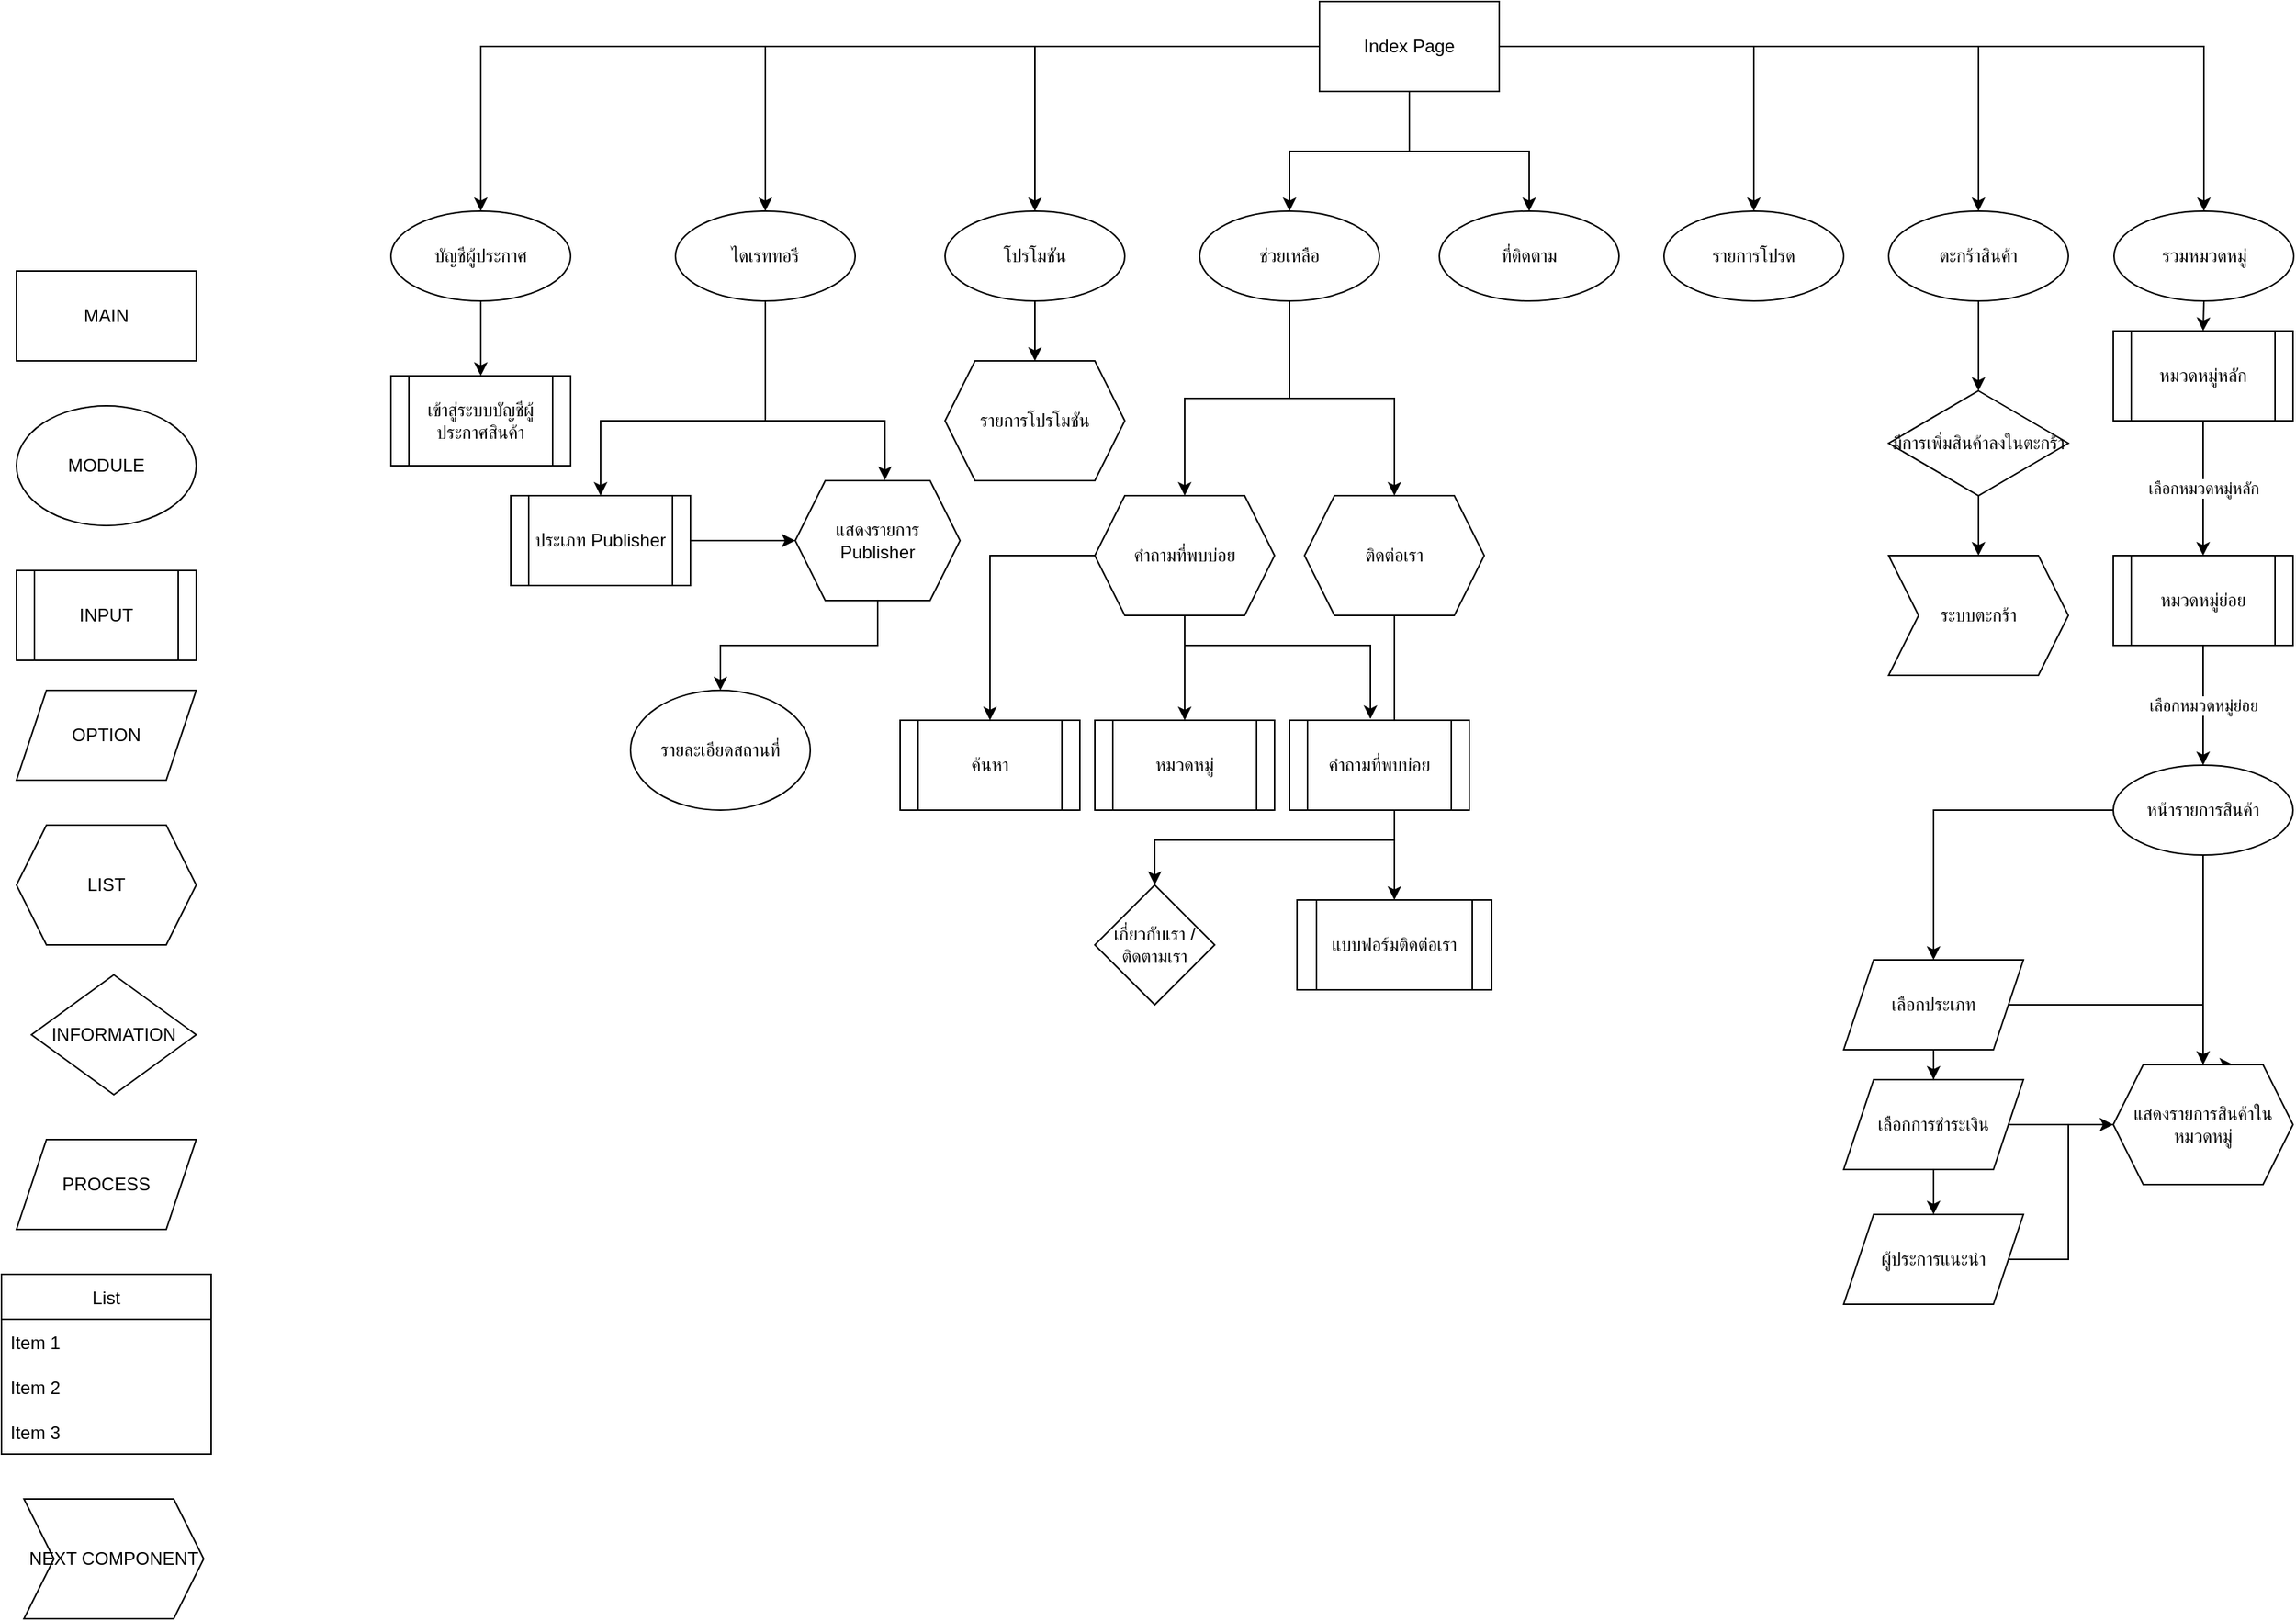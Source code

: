 <mxfile version="20.4.0" type="github" pages="4"><diagram id="NexaEVgUl4v0goTsRmIJ" name="Main Module"><mxGraphModel dx="2249" dy="762" grid="1" gridSize="10" guides="1" tooltips="1" connect="1" arrows="1" fold="1" page="1" pageScale="1" pageWidth="827" pageHeight="1169" math="0" shadow="0"><root><mxCell id="0"/><mxCell id="1" parent="0"/><mxCell id="HLLPetQzi2QPzfPYKJUc-13" value="" style="edgeStyle=orthogonalEdgeStyle;rounded=0;orthogonalLoop=1;jettySize=auto;html=1;" parent="1" source="HLLPetQzi2QPzfPYKJUc-5" target="HLLPetQzi2QPzfPYKJUc-12" edge="1"><mxGeometry relative="1" as="geometry"/></mxCell><mxCell id="HLLPetQzi2QPzfPYKJUc-15" value="" style="edgeStyle=orthogonalEdgeStyle;rounded=0;orthogonalLoop=1;jettySize=auto;html=1;" parent="1" source="HLLPetQzi2QPzfPYKJUc-5" target="HLLPetQzi2QPzfPYKJUc-14" edge="1"><mxGeometry relative="1" as="geometry"/></mxCell><mxCell id="HLLPetQzi2QPzfPYKJUc-17" value="" style="edgeStyle=orthogonalEdgeStyle;rounded=0;orthogonalLoop=1;jettySize=auto;html=1;" parent="1" source="HLLPetQzi2QPzfPYKJUc-5" target="HLLPetQzi2QPzfPYKJUc-16" edge="1"><mxGeometry relative="1" as="geometry"/></mxCell><mxCell id="HLLPetQzi2QPzfPYKJUc-19" value="" style="edgeStyle=orthogonalEdgeStyle;rounded=0;orthogonalLoop=1;jettySize=auto;html=1;" parent="1" source="HLLPetQzi2QPzfPYKJUc-5" target="HLLPetQzi2QPzfPYKJUc-18" edge="1"><mxGeometry relative="1" as="geometry"/></mxCell><mxCell id="HLLPetQzi2QPzfPYKJUc-21" value="" style="edgeStyle=orthogonalEdgeStyle;rounded=0;orthogonalLoop=1;jettySize=auto;html=1;" parent="1" source="HLLPetQzi2QPzfPYKJUc-5" target="HLLPetQzi2QPzfPYKJUc-20" edge="1"><mxGeometry relative="1" as="geometry"/></mxCell><mxCell id="HLLPetQzi2QPzfPYKJUc-23" value="" style="edgeStyle=orthogonalEdgeStyle;rounded=0;orthogonalLoop=1;jettySize=auto;html=1;" parent="1" source="HLLPetQzi2QPzfPYKJUc-5" target="HLLPetQzi2QPzfPYKJUc-22" edge="1"><mxGeometry relative="1" as="geometry"/></mxCell><mxCell id="HLLPetQzi2QPzfPYKJUc-25" value="" style="edgeStyle=orthogonalEdgeStyle;rounded=0;orthogonalLoop=1;jettySize=auto;html=1;" parent="1" source="HLLPetQzi2QPzfPYKJUc-5" target="HLLPetQzi2QPzfPYKJUc-24" edge="1"><mxGeometry relative="1" as="geometry"/></mxCell><mxCell id="HLLPetQzi2QPzfPYKJUc-27" value="" style="edgeStyle=orthogonalEdgeStyle;rounded=0;orthogonalLoop=1;jettySize=auto;html=1;" parent="1" source="HLLPetQzi2QPzfPYKJUc-5" target="HLLPetQzi2QPzfPYKJUc-26" edge="1"><mxGeometry relative="1" as="geometry"/></mxCell><mxCell id="HLLPetQzi2QPzfPYKJUc-5" value="Index Page" style="rounded=0;whiteSpace=wrap;html=1;" parent="1" vertex="1"><mxGeometry x="590" y="10" width="120" height="60" as="geometry"/></mxCell><mxCell id="HLLPetQzi2QPzfPYKJUc-53" value="" style="edgeStyle=orthogonalEdgeStyle;rounded=0;orthogonalLoop=1;jettySize=auto;html=1;" parent="1" source="HLLPetQzi2QPzfPYKJUc-12" target="HLLPetQzi2QPzfPYKJUc-52" edge="1"><mxGeometry relative="1" as="geometry"/></mxCell><mxCell id="HLLPetQzi2QPzfPYKJUc-12" value="บัญชีผู้ประกาศ" style="ellipse;whiteSpace=wrap;html=1;rounded=0;" parent="1" vertex="1"><mxGeometry x="-30" y="150" width="120" height="60" as="geometry"/></mxCell><mxCell id="wnlkT-Q-TNOi9SPTIpPf-4" style="edgeStyle=orthogonalEdgeStyle;rounded=0;orthogonalLoop=1;jettySize=auto;html=1;entryX=0.544;entryY=-0.005;entryDx=0;entryDy=0;entryPerimeter=0;" parent="1" source="HLLPetQzi2QPzfPYKJUc-14" target="wnlkT-Q-TNOi9SPTIpPf-3" edge="1"><mxGeometry relative="1" as="geometry"><Array as="points"><mxPoint x="220" y="290"/><mxPoint x="300" y="290"/></Array></mxGeometry></mxCell><mxCell id="wnlkT-Q-TNOi9SPTIpPf-7" style="edgeStyle=orthogonalEdgeStyle;rounded=0;orthogonalLoop=1;jettySize=auto;html=1;" parent="1" source="HLLPetQzi2QPzfPYKJUc-14" target="wnlkT-Q-TNOi9SPTIpPf-5" edge="1"><mxGeometry relative="1" as="geometry"><Array as="points"><mxPoint x="220" y="290"/><mxPoint x="110" y="290"/></Array></mxGeometry></mxCell><mxCell id="HLLPetQzi2QPzfPYKJUc-14" value="ไดเรททอรี" style="ellipse;whiteSpace=wrap;html=1;rounded=0;" parent="1" vertex="1"><mxGeometry x="160" y="150" width="120" height="60" as="geometry"/></mxCell><mxCell id="HLLPetQzi2QPzfPYKJUc-61" value="" style="edgeStyle=orthogonalEdgeStyle;rounded=0;orthogonalLoop=1;jettySize=auto;html=1;" parent="1" source="HLLPetQzi2QPzfPYKJUc-16" target="HLLPetQzi2QPzfPYKJUc-60" edge="1"><mxGeometry relative="1" as="geometry"/></mxCell><mxCell id="HLLPetQzi2QPzfPYKJUc-16" value="โปรโมชัน" style="ellipse;whiteSpace=wrap;html=1;rounded=0;" parent="1" vertex="1"><mxGeometry x="340" y="150" width="120" height="60" as="geometry"/></mxCell><mxCell id="HLLPetQzi2QPzfPYKJUc-63" value="" style="edgeStyle=orthogonalEdgeStyle;rounded=0;orthogonalLoop=1;jettySize=auto;html=1;" parent="1" source="HLLPetQzi2QPzfPYKJUc-18" target="HLLPetQzi2QPzfPYKJUc-62" edge="1"><mxGeometry relative="1" as="geometry"/></mxCell><mxCell id="HLLPetQzi2QPzfPYKJUc-65" value="" style="edgeStyle=orthogonalEdgeStyle;rounded=0;orthogonalLoop=1;jettySize=auto;html=1;" parent="1" source="HLLPetQzi2QPzfPYKJUc-18" target="HLLPetQzi2QPzfPYKJUc-64" edge="1"><mxGeometry relative="1" as="geometry"/></mxCell><mxCell id="HLLPetQzi2QPzfPYKJUc-18" value="ช่วยเหลือ" style="ellipse;whiteSpace=wrap;html=1;rounded=0;" parent="1" vertex="1"><mxGeometry x="510" y="150" width="120" height="60" as="geometry"/></mxCell><mxCell id="HLLPetQzi2QPzfPYKJUc-20" value="ที่ติดตาม" style="ellipse;whiteSpace=wrap;html=1;rounded=0;" parent="1" vertex="1"><mxGeometry x="670" y="150" width="120" height="60" as="geometry"/></mxCell><mxCell id="HLLPetQzi2QPzfPYKJUc-22" value="รายการโปรด" style="ellipse;whiteSpace=wrap;html=1;rounded=0;" parent="1" vertex="1"><mxGeometry x="820" y="150" width="120" height="60" as="geometry"/></mxCell><mxCell id="wnlkT-Q-TNOi9SPTIpPf-12" style="edgeStyle=orthogonalEdgeStyle;rounded=0;orthogonalLoop=1;jettySize=auto;html=1;entryX=0.5;entryY=0;entryDx=0;entryDy=0;" parent="1" source="HLLPetQzi2QPzfPYKJUc-24" target="wnlkT-Q-TNOi9SPTIpPf-11" edge="1"><mxGeometry relative="1" as="geometry"/></mxCell><mxCell id="HLLPetQzi2QPzfPYKJUc-24" value="ตะกร้าสินค้า" style="ellipse;whiteSpace=wrap;html=1;rounded=0;" parent="1" vertex="1"><mxGeometry x="970" y="150" width="120" height="60" as="geometry"/></mxCell><mxCell id="wnlkT-Q-TNOi9SPTIpPf-2" style="edgeStyle=orthogonalEdgeStyle;rounded=0;orthogonalLoop=1;jettySize=auto;html=1;exitX=0.5;exitY=1;exitDx=0;exitDy=0;entryX=0.5;entryY=0;entryDx=0;entryDy=0;" parent="1" source="HLLPetQzi2QPzfPYKJUc-26" target="HLLPetQzi2QPzfPYKJUc-28" edge="1"><mxGeometry relative="1" as="geometry"/></mxCell><mxCell id="HLLPetQzi2QPzfPYKJUc-26" value="รวมหมวดหมู่" style="ellipse;whiteSpace=wrap;html=1;rounded=0;" parent="1" vertex="1"><mxGeometry x="1120.5" y="150" width="120" height="60" as="geometry"/></mxCell><mxCell id="HLLPetQzi2QPzfPYKJUc-31" value="เลือกหมวดหมู่หลัก" style="edgeStyle=orthogonalEdgeStyle;rounded=0;orthogonalLoop=1;jettySize=auto;html=1;" parent="1" source="HLLPetQzi2QPzfPYKJUc-28" target="HLLPetQzi2QPzfPYKJUc-30" edge="1"><mxGeometry relative="1" as="geometry"/></mxCell><mxCell id="HLLPetQzi2QPzfPYKJUc-28" value="หมวดหมู่หลัก" style="shape=process;whiteSpace=wrap;html=1;backgroundOutline=1;rounded=0;" parent="1" vertex="1"><mxGeometry x="1120" y="230" width="120" height="60" as="geometry"/></mxCell><mxCell id="HLLPetQzi2QPzfPYKJUc-38" value="เลือกหมวดหมู่ย่อย" style="edgeStyle=orthogonalEdgeStyle;rounded=0;orthogonalLoop=1;jettySize=auto;html=1;" parent="1" source="HLLPetQzi2QPzfPYKJUc-30" target="HLLPetQzi2QPzfPYKJUc-37" edge="1"><mxGeometry relative="1" as="geometry"/></mxCell><mxCell id="HLLPetQzi2QPzfPYKJUc-30" value="หมวดหมู่ย่อย" style="shape=process;whiteSpace=wrap;html=1;backgroundOutline=1;rounded=0;" parent="1" vertex="1"><mxGeometry x="1120" y="380" width="120" height="60" as="geometry"/></mxCell><mxCell id="HLLPetQzi2QPzfPYKJUc-42" value="" style="edgeStyle=orthogonalEdgeStyle;rounded=0;orthogonalLoop=1;jettySize=auto;html=1;" parent="1" source="HLLPetQzi2QPzfPYKJUc-37" target="HLLPetQzi2QPzfPYKJUc-41" edge="1"><mxGeometry relative="1" as="geometry"/></mxCell><mxCell id="HLLPetQzi2QPzfPYKJUc-51" style="edgeStyle=orthogonalEdgeStyle;rounded=0;orthogonalLoop=1;jettySize=auto;html=1;entryX=0.5;entryY=0;entryDx=0;entryDy=0;" parent="1" source="HLLPetQzi2QPzfPYKJUc-37" target="HLLPetQzi2QPzfPYKJUc-47" edge="1"><mxGeometry relative="1" as="geometry"/></mxCell><mxCell id="HLLPetQzi2QPzfPYKJUc-37" value="หน้ารายการสินค้า" style="ellipse;whiteSpace=wrap;html=1;rounded=0;" parent="1" vertex="1"><mxGeometry x="1120" y="520" width="120" height="60" as="geometry"/></mxCell><mxCell id="HLLPetQzi2QPzfPYKJUc-44" value="" style="edgeStyle=orthogonalEdgeStyle;rounded=0;orthogonalLoop=1;jettySize=auto;html=1;" parent="1" source="HLLPetQzi2QPzfPYKJUc-41" target="HLLPetQzi2QPzfPYKJUc-43" edge="1"><mxGeometry relative="1" as="geometry"/></mxCell><mxCell id="HLLPetQzi2QPzfPYKJUc-48" value="" style="edgeStyle=orthogonalEdgeStyle;rounded=0;orthogonalLoop=1;jettySize=auto;html=1;" parent="1" source="HLLPetQzi2QPzfPYKJUc-41" edge="1"><mxGeometry relative="1" as="geometry"><mxPoint x="1200" y="720" as="targetPoint"/><Array as="points"><mxPoint x="1180" y="680"/><mxPoint x="1180" y="720"/></Array></mxGeometry></mxCell><mxCell id="HLLPetQzi2QPzfPYKJUc-41" value="เลือกประเภท" style="shape=parallelogram;perimeter=parallelogramPerimeter;whiteSpace=wrap;html=1;fixedSize=1;rounded=0;" parent="1" vertex="1"><mxGeometry x="940" y="650" width="120" height="60" as="geometry"/></mxCell><mxCell id="HLLPetQzi2QPzfPYKJUc-46" value="" style="edgeStyle=orthogonalEdgeStyle;rounded=0;orthogonalLoop=1;jettySize=auto;html=1;" parent="1" source="HLLPetQzi2QPzfPYKJUc-43" target="HLLPetQzi2QPzfPYKJUc-45" edge="1"><mxGeometry relative="1" as="geometry"/></mxCell><mxCell id="HLLPetQzi2QPzfPYKJUc-49" style="edgeStyle=orthogonalEdgeStyle;rounded=0;orthogonalLoop=1;jettySize=auto;html=1;entryX=0;entryY=0.5;entryDx=0;entryDy=0;" parent="1" source="HLLPetQzi2QPzfPYKJUc-43" edge="1"><mxGeometry relative="1" as="geometry"><mxPoint x="1140" y="760" as="targetPoint"/></mxGeometry></mxCell><mxCell id="HLLPetQzi2QPzfPYKJUc-43" value="เลือกการชำระเงิน" style="shape=parallelogram;perimeter=parallelogramPerimeter;whiteSpace=wrap;html=1;fixedSize=1;rounded=0;" parent="1" vertex="1"><mxGeometry x="940" y="730" width="120" height="60" as="geometry"/></mxCell><mxCell id="HLLPetQzi2QPzfPYKJUc-50" style="edgeStyle=orthogonalEdgeStyle;rounded=0;orthogonalLoop=1;jettySize=auto;html=1;entryX=0;entryY=0.5;entryDx=0;entryDy=0;" parent="1" source="HLLPetQzi2QPzfPYKJUc-45" target="HLLPetQzi2QPzfPYKJUc-47" edge="1"><mxGeometry relative="1" as="geometry"><mxPoint x="1100" y="760" as="targetPoint"/></mxGeometry></mxCell><mxCell id="HLLPetQzi2QPzfPYKJUc-45" value="ผู้ประการแนะนำ" style="shape=parallelogram;perimeter=parallelogramPerimeter;whiteSpace=wrap;html=1;fixedSize=1;rounded=0;" parent="1" vertex="1"><mxGeometry x="940" y="820" width="120" height="60" as="geometry"/></mxCell><mxCell id="HLLPetQzi2QPzfPYKJUc-47" value="แสดงรายการสินค้าในหมวดหมู่" style="shape=hexagon;perimeter=hexagonPerimeter2;whiteSpace=wrap;html=1;fixedSize=1;rounded=0;" parent="1" vertex="1"><mxGeometry x="1120" y="720" width="120" height="80" as="geometry"/></mxCell><mxCell id="HLLPetQzi2QPzfPYKJUc-52" value="เข้าสู่ระบบบัญชีผู้ประกาศสินค้า" style="shape=process;whiteSpace=wrap;html=1;backgroundOutline=1;rounded=0;" parent="1" vertex="1"><mxGeometry x="-30" y="260" width="120" height="60" as="geometry"/></mxCell><mxCell id="HLLPetQzi2QPzfPYKJUc-56" value="OPTION" style="shape=parallelogram;perimeter=parallelogramPerimeter;whiteSpace=wrap;html=1;fixedSize=1;" parent="1" vertex="1"><mxGeometry x="-280" y="470" width="120" height="60" as="geometry"/></mxCell><mxCell id="HLLPetQzi2QPzfPYKJUc-57" value="MAIN" style="rounded=0;whiteSpace=wrap;html=1;" parent="1" vertex="1"><mxGeometry x="-280" y="190" width="120" height="60" as="geometry"/></mxCell><mxCell id="HLLPetQzi2QPzfPYKJUc-58" value="INPUT" style="shape=process;whiteSpace=wrap;html=1;backgroundOutline=1;" parent="1" vertex="1"><mxGeometry x="-280" y="390" width="120" height="60" as="geometry"/></mxCell><mxCell id="HLLPetQzi2QPzfPYKJUc-59" value="LIST" style="shape=hexagon;perimeter=hexagonPerimeter2;whiteSpace=wrap;html=1;fixedSize=1;" parent="1" vertex="1"><mxGeometry x="-280" y="560" width="120" height="80" as="geometry"/></mxCell><mxCell id="HLLPetQzi2QPzfPYKJUc-60" value="รายการโปรโมชัน" style="shape=hexagon;perimeter=hexagonPerimeter2;whiteSpace=wrap;html=1;fixedSize=1;rounded=0;" parent="1" vertex="1"><mxGeometry x="340" y="250" width="120" height="80" as="geometry"/></mxCell><mxCell id="HLLPetQzi2QPzfPYKJUc-67" value="" style="edgeStyle=orthogonalEdgeStyle;rounded=0;orthogonalLoop=1;jettySize=auto;html=1;" parent="1" source="HLLPetQzi2QPzfPYKJUc-62" target="HLLPetQzi2QPzfPYKJUc-66" edge="1"><mxGeometry relative="1" as="geometry"/></mxCell><mxCell id="HLLPetQzi2QPzfPYKJUc-69" value="" style="edgeStyle=orthogonalEdgeStyle;rounded=0;orthogonalLoop=1;jettySize=auto;html=1;" parent="1" source="HLLPetQzi2QPzfPYKJUc-62" target="HLLPetQzi2QPzfPYKJUc-68" edge="1"><mxGeometry relative="1" as="geometry"/></mxCell><mxCell id="HLLPetQzi2QPzfPYKJUc-81" style="edgeStyle=orthogonalEdgeStyle;rounded=0;orthogonalLoop=1;jettySize=auto;html=1;entryX=0.45;entryY=-0.014;entryDx=0;entryDy=0;entryPerimeter=0;" parent="1" source="HLLPetQzi2QPzfPYKJUc-62" target="HLLPetQzi2QPzfPYKJUc-75" edge="1"><mxGeometry relative="1" as="geometry"><mxPoint x="560" y="460" as="targetPoint"/><Array as="points"><mxPoint x="500" y="440"/><mxPoint x="624" y="440"/></Array></mxGeometry></mxCell><mxCell id="HLLPetQzi2QPzfPYKJUc-62" value="คำถามที่พบบ่อย" style="shape=hexagon;perimeter=hexagonPerimeter2;whiteSpace=wrap;html=1;fixedSize=1;rounded=0;" parent="1" vertex="1"><mxGeometry x="440" y="340" width="120" height="80" as="geometry"/></mxCell><mxCell id="pzZBLCAodBqV9LL2YW7f-7" value="" style="edgeStyle=orthogonalEdgeStyle;rounded=0;orthogonalLoop=1;jettySize=auto;html=1;" parent="1" source="HLLPetQzi2QPzfPYKJUc-64" target="pzZBLCAodBqV9LL2YW7f-6" edge="1"><mxGeometry relative="1" as="geometry"/></mxCell><mxCell id="pzZBLCAodBqV9LL2YW7f-9" value="" style="edgeStyle=orthogonalEdgeStyle;rounded=0;orthogonalLoop=1;jettySize=auto;html=1;" parent="1" source="HLLPetQzi2QPzfPYKJUc-64" target="pzZBLCAodBqV9LL2YW7f-8" edge="1"><mxGeometry relative="1" as="geometry"><Array as="points"><mxPoint x="640" y="570"/><mxPoint x="480" y="570"/></Array></mxGeometry></mxCell><mxCell id="HLLPetQzi2QPzfPYKJUc-64" value="ติดต่อเรา" style="shape=hexagon;perimeter=hexagonPerimeter2;whiteSpace=wrap;html=1;fixedSize=1;rounded=0;" parent="1" vertex="1"><mxGeometry x="580" y="340" width="120" height="80" as="geometry"/></mxCell><mxCell id="HLLPetQzi2QPzfPYKJUc-66" value="ค้นหา" style="shape=process;whiteSpace=wrap;html=1;backgroundOutline=1;rounded=0;" parent="1" vertex="1"><mxGeometry x="310" y="490" width="120" height="60" as="geometry"/></mxCell><mxCell id="HLLPetQzi2QPzfPYKJUc-68" value="หมวดหมู่" style="shape=process;whiteSpace=wrap;html=1;backgroundOutline=1;rounded=0;" parent="1" vertex="1"><mxGeometry x="440" y="490" width="120" height="60" as="geometry"/></mxCell><mxCell id="HLLPetQzi2QPzfPYKJUc-75" value="คำถามที่พบบ่อย" style="shape=process;whiteSpace=wrap;html=1;backgroundOutline=1;rounded=0;" parent="1" vertex="1"><mxGeometry x="570" y="490" width="120" height="60" as="geometry"/></mxCell><mxCell id="pzZBLCAodBqV9LL2YW7f-6" value="แบบฟอร์มติดต่อเรา" style="shape=process;whiteSpace=wrap;html=1;backgroundOutline=1;rounded=0;" parent="1" vertex="1"><mxGeometry x="575" y="610" width="130" height="60" as="geometry"/></mxCell><mxCell id="pzZBLCAodBqV9LL2YW7f-8" value="เกี่ยวกับเรา / ติดตามเรา" style="rhombus;whiteSpace=wrap;html=1;rounded=0;" parent="1" vertex="1"><mxGeometry x="440" y="600" width="80" height="80" as="geometry"/></mxCell><mxCell id="pzZBLCAodBqV9LL2YW7f-10" value="INFORMATION" style="rhombus;whiteSpace=wrap;html=1;" parent="1" vertex="1"><mxGeometry x="-270" y="660" width="110" height="80" as="geometry"/></mxCell><mxCell id="wnlkT-Q-TNOi9SPTIpPf-10" style="edgeStyle=orthogonalEdgeStyle;rounded=0;orthogonalLoop=1;jettySize=auto;html=1;entryX=0.5;entryY=0;entryDx=0;entryDy=0;" parent="1" source="wnlkT-Q-TNOi9SPTIpPf-3" target="wnlkT-Q-TNOi9SPTIpPf-9" edge="1"><mxGeometry relative="1" as="geometry"/></mxCell><mxCell id="wnlkT-Q-TNOi9SPTIpPf-3" value="แสดงรายการ Publisher" style="shape=hexagon;perimeter=hexagonPerimeter2;whiteSpace=wrap;html=1;fixedSize=1;" parent="1" vertex="1"><mxGeometry x="240" y="330" width="110" height="80" as="geometry"/></mxCell><mxCell id="wnlkT-Q-TNOi9SPTIpPf-6" style="edgeStyle=orthogonalEdgeStyle;rounded=0;orthogonalLoop=1;jettySize=auto;html=1;" parent="1" source="wnlkT-Q-TNOi9SPTIpPf-5" target="wnlkT-Q-TNOi9SPTIpPf-3" edge="1"><mxGeometry relative="1" as="geometry"/></mxCell><mxCell id="wnlkT-Q-TNOi9SPTIpPf-5" value="ประเภท Publisher" style="shape=process;whiteSpace=wrap;html=1;backgroundOutline=1;" parent="1" vertex="1"><mxGeometry x="50" y="340" width="120" height="60" as="geometry"/></mxCell><mxCell id="wnlkT-Q-TNOi9SPTIpPf-9" value="รายละเอียดสถานที่" style="ellipse;whiteSpace=wrap;html=1;" parent="1" vertex="1"><mxGeometry x="130" y="470" width="120" height="80" as="geometry"/></mxCell><mxCell id="wnlkT-Q-TNOi9SPTIpPf-21" style="edgeStyle=orthogonalEdgeStyle;rounded=0;orthogonalLoop=1;jettySize=auto;html=1;entryX=0.5;entryY=0;entryDx=0;entryDy=0;" parent="1" source="wnlkT-Q-TNOi9SPTIpPf-11" target="wnlkT-Q-TNOi9SPTIpPf-20" edge="1"><mxGeometry relative="1" as="geometry"/></mxCell><mxCell id="wnlkT-Q-TNOi9SPTIpPf-11" value="มีการเพิ่มสินค้าลงในตะกร้า" style="rhombus;whiteSpace=wrap;html=1;" parent="1" vertex="1"><mxGeometry x="970" y="270" width="120" height="70" as="geometry"/></mxCell><mxCell id="wnlkT-Q-TNOi9SPTIpPf-13" value="PROCESS" style="shape=parallelogram;perimeter=parallelogramPerimeter;whiteSpace=wrap;html=1;fixedSize=1;" parent="1" vertex="1"><mxGeometry x="-280" y="770" width="120" height="60" as="geometry"/></mxCell><mxCell id="wnlkT-Q-TNOi9SPTIpPf-14" value="MODULE" style="ellipse;whiteSpace=wrap;html=1;" parent="1" vertex="1"><mxGeometry x="-280" y="280" width="120" height="80" as="geometry"/></mxCell><mxCell id="wnlkT-Q-TNOi9SPTIpPf-15" value="List" style="swimlane;fontStyle=0;childLayout=stackLayout;horizontal=1;startSize=30;horizontalStack=0;resizeParent=1;resizeParentMax=0;resizeLast=0;collapsible=1;marginBottom=0;" parent="1" vertex="1"><mxGeometry x="-290" y="860" width="140" height="120" as="geometry"/></mxCell><mxCell id="wnlkT-Q-TNOi9SPTIpPf-16" value="Item 1" style="text;strokeColor=none;fillColor=none;align=left;verticalAlign=middle;spacingLeft=4;spacingRight=4;overflow=hidden;points=[[0,0.5],[1,0.5]];portConstraint=eastwest;rotatable=0;" parent="wnlkT-Q-TNOi9SPTIpPf-15" vertex="1"><mxGeometry y="30" width="140" height="30" as="geometry"/></mxCell><mxCell id="wnlkT-Q-TNOi9SPTIpPf-17" value="Item 2" style="text;strokeColor=none;fillColor=none;align=left;verticalAlign=middle;spacingLeft=4;spacingRight=4;overflow=hidden;points=[[0,0.5],[1,0.5]];portConstraint=eastwest;rotatable=0;" parent="wnlkT-Q-TNOi9SPTIpPf-15" vertex="1"><mxGeometry y="60" width="140" height="30" as="geometry"/></mxCell><mxCell id="wnlkT-Q-TNOi9SPTIpPf-18" value="Item 3" style="text;strokeColor=none;fillColor=none;align=left;verticalAlign=middle;spacingLeft=4;spacingRight=4;overflow=hidden;points=[[0,0.5],[1,0.5]];portConstraint=eastwest;rotatable=0;" parent="wnlkT-Q-TNOi9SPTIpPf-15" vertex="1"><mxGeometry y="90" width="140" height="30" as="geometry"/></mxCell><mxCell id="wnlkT-Q-TNOi9SPTIpPf-19" value="NEXT COMPONENT" style="shape=step;perimeter=stepPerimeter;whiteSpace=wrap;html=1;fixedSize=1;" parent="1" vertex="1"><mxGeometry x="-275" y="1010" width="120" height="80" as="geometry"/></mxCell><mxCell id="wnlkT-Q-TNOi9SPTIpPf-20" value="ระบบตะกร้า" style="shape=step;perimeter=stepPerimeter;whiteSpace=wrap;html=1;fixedSize=1;" parent="1" vertex="1"><mxGeometry x="970" y="380" width="120" height="80" as="geometry"/></mxCell></root></mxGraphModel></diagram><diagram id="RUbcdR34K0n8Nd5kDCYo" name="ตะกร้าสินค้า"><mxGraphModel grid="1" page="1" gridSize="10" guides="1" tooltips="1" connect="1" arrows="1" fold="1" pageScale="1" pageWidth="827" pageHeight="1169" math="0" shadow="0"><root><mxCell id="0"/><mxCell id="1" parent="0"/><mxCell id="y6EY0SZCU1qo_ur7P47p-1" value="OPTION" style="shape=parallelogram;perimeter=parallelogramPerimeter;whiteSpace=wrap;html=1;fixedSize=1;" vertex="1" parent="1"><mxGeometry x="-780" y="330" width="120" height="60" as="geometry"/></mxCell><mxCell id="y6EY0SZCU1qo_ur7P47p-2" value="MAIN" style="rounded=0;whiteSpace=wrap;html=1;" vertex="1" parent="1"><mxGeometry x="-780" y="50" width="120" height="60" as="geometry"/></mxCell><mxCell id="y6EY0SZCU1qo_ur7P47p-3" value="INPUT" style="shape=process;whiteSpace=wrap;html=1;backgroundOutline=1;" vertex="1" parent="1"><mxGeometry x="-780" y="250" width="120" height="60" as="geometry"/></mxCell><mxCell id="y6EY0SZCU1qo_ur7P47p-4" value="LIST" style="shape=hexagon;perimeter=hexagonPerimeter2;whiteSpace=wrap;html=1;fixedSize=1;" vertex="1" parent="1"><mxGeometry x="-780" y="420" width="120" height="80" as="geometry"/></mxCell><mxCell id="y6EY0SZCU1qo_ur7P47p-5" value="INFORMATION" style="rhombus;whiteSpace=wrap;html=1;" vertex="1" parent="1"><mxGeometry x="-770" y="520" width="110" height="80" as="geometry"/></mxCell><mxCell id="y6EY0SZCU1qo_ur7P47p-6" value="PROCESS" style="shape=parallelogram;perimeter=parallelogramPerimeter;whiteSpace=wrap;html=1;fixedSize=1;" vertex="1" parent="1"><mxGeometry x="-780" y="630" width="120" height="60" as="geometry"/></mxCell><mxCell id="y6EY0SZCU1qo_ur7P47p-7" value="MODULE" style="ellipse;whiteSpace=wrap;html=1;" vertex="1" parent="1"><mxGeometry x="-780" y="140" width="120" height="80" as="geometry"/></mxCell><mxCell id="y6EY0SZCU1qo_ur7P47p-8" value="List" style="swimlane;fontStyle=0;childLayout=stackLayout;horizontal=1;startSize=30;horizontalStack=0;resizeParent=1;resizeParentMax=0;resizeLast=0;collapsible=1;marginBottom=0;" vertex="1" parent="1"><mxGeometry x="-790" y="720" width="140" height="120" as="geometry"/></mxCell><mxCell id="y6EY0SZCU1qo_ur7P47p-9" value="Item 1" style="text;strokeColor=none;fillColor=none;align=left;verticalAlign=middle;spacingLeft=4;spacingRight=4;overflow=hidden;points=[[0,0.5],[1,0.5]];portConstraint=eastwest;rotatable=0;" vertex="1" parent="y6EY0SZCU1qo_ur7P47p-8"><mxGeometry y="30" width="140" height="30" as="geometry"/></mxCell><mxCell id="y6EY0SZCU1qo_ur7P47p-10" value="Item 2" style="text;strokeColor=none;fillColor=none;align=left;verticalAlign=middle;spacingLeft=4;spacingRight=4;overflow=hidden;points=[[0,0.5],[1,0.5]];portConstraint=eastwest;rotatable=0;" vertex="1" parent="y6EY0SZCU1qo_ur7P47p-8"><mxGeometry y="60" width="140" height="30" as="geometry"/></mxCell><mxCell id="y6EY0SZCU1qo_ur7P47p-11" value="Item 3" style="text;strokeColor=none;fillColor=none;align=left;verticalAlign=middle;spacingLeft=4;spacingRight=4;overflow=hidden;points=[[0,0.5],[1,0.5]];portConstraint=eastwest;rotatable=0;" vertex="1" parent="y6EY0SZCU1qo_ur7P47p-8"><mxGeometry y="90" width="140" height="30" as="geometry"/></mxCell><mxCell id="y6EY0SZCU1qo_ur7P47p-12" value="NEXT COMPONENT" style="shape=step;perimeter=stepPerimeter;whiteSpace=wrap;html=1;fixedSize=1;" vertex="1" parent="1"><mxGeometry x="-775" y="870" width="120" height="80" as="geometry"/></mxCell><mxCell id="ypAO-rL4m89MXDejrhsL-1" value="ระบบตะกร้า" style="rounded=0;whiteSpace=wrap;html=1;" vertex="1" parent="1"><mxGeometry x="-100" y="40" width="120" height="60" as="geometry"/></mxCell></root></mxGraphModel></diagram><diagram id="CUDvhNGXnqbTP2FC4GYE" name="campaign"><mxGraphModel grid="1" page="1" gridSize="10" guides="1" tooltips="1" connect="1" arrows="1" fold="1" pageScale="1" pageWidth="827" pageHeight="1169" math="0" shadow="0"><root><mxCell id="0"/><mxCell id="1" parent="0"/><mxCell id="emmbVW6L9tWHbgjoxg4A-1" value="OPTION" style="shape=parallelogram;perimeter=parallelogramPerimeter;whiteSpace=wrap;html=1;fixedSize=1;" vertex="1" parent="1"><mxGeometry x="-780" y="330" width="120" height="60" as="geometry"/></mxCell><mxCell id="emmbVW6L9tWHbgjoxg4A-2" value="MAIN" style="rounded=0;whiteSpace=wrap;html=1;" vertex="1" parent="1"><mxGeometry x="-780" y="50" width="120" height="60" as="geometry"/></mxCell><mxCell id="emmbVW6L9tWHbgjoxg4A-3" value="INPUT" style="shape=process;whiteSpace=wrap;html=1;backgroundOutline=1;" vertex="1" parent="1"><mxGeometry x="-780" y="250" width="120" height="60" as="geometry"/></mxCell><mxCell id="emmbVW6L9tWHbgjoxg4A-4" value="LIST" style="shape=hexagon;perimeter=hexagonPerimeter2;whiteSpace=wrap;html=1;fixedSize=1;" vertex="1" parent="1"><mxGeometry x="-780" y="420" width="120" height="80" as="geometry"/></mxCell><mxCell id="emmbVW6L9tWHbgjoxg4A-5" value="INFORMATION" style="rhombus;whiteSpace=wrap;html=1;" vertex="1" parent="1"><mxGeometry x="-770" y="520" width="110" height="80" as="geometry"/></mxCell><mxCell id="emmbVW6L9tWHbgjoxg4A-6" value="PROCESS" style="shape=parallelogram;perimeter=parallelogramPerimeter;whiteSpace=wrap;html=1;fixedSize=1;" vertex="1" parent="1"><mxGeometry x="-780" y="630" width="120" height="60" as="geometry"/></mxCell><mxCell id="emmbVW6L9tWHbgjoxg4A-7" value="MODULE" style="ellipse;whiteSpace=wrap;html=1;" vertex="1" parent="1"><mxGeometry x="-780" y="140" width="120" height="80" as="geometry"/></mxCell><mxCell id="emmbVW6L9tWHbgjoxg4A-8" value="List" style="swimlane;fontStyle=0;childLayout=stackLayout;horizontal=1;startSize=30;horizontalStack=0;resizeParent=1;resizeParentMax=0;resizeLast=0;collapsible=1;marginBottom=0;" vertex="1" parent="1"><mxGeometry x="-790" y="720" width="140" height="120" as="geometry"/></mxCell><mxCell id="emmbVW6L9tWHbgjoxg4A-9" value="Item 1" style="text;strokeColor=none;fillColor=none;align=left;verticalAlign=middle;spacingLeft=4;spacingRight=4;overflow=hidden;points=[[0,0.5],[1,0.5]];portConstraint=eastwest;rotatable=0;" vertex="1" parent="emmbVW6L9tWHbgjoxg4A-8"><mxGeometry y="30" width="140" height="30" as="geometry"/></mxCell><mxCell id="emmbVW6L9tWHbgjoxg4A-10" value="Item 2" style="text;strokeColor=none;fillColor=none;align=left;verticalAlign=middle;spacingLeft=4;spacingRight=4;overflow=hidden;points=[[0,0.5],[1,0.5]];portConstraint=eastwest;rotatable=0;" vertex="1" parent="emmbVW6L9tWHbgjoxg4A-8"><mxGeometry y="60" width="140" height="30" as="geometry"/></mxCell><mxCell id="emmbVW6L9tWHbgjoxg4A-11" value="Item 3" style="text;strokeColor=none;fillColor=none;align=left;verticalAlign=middle;spacingLeft=4;spacingRight=4;overflow=hidden;points=[[0,0.5],[1,0.5]];portConstraint=eastwest;rotatable=0;" vertex="1" parent="emmbVW6L9tWHbgjoxg4A-8"><mxGeometry y="90" width="140" height="30" as="geometry"/></mxCell><mxCell id="emmbVW6L9tWHbgjoxg4A-12" value="NEXT COMPONENT" style="shape=step;perimeter=stepPerimeter;whiteSpace=wrap;html=1;fixedSize=1;" vertex="1" parent="1"><mxGeometry x="-775" y="870" width="120" height="80" as="geometry"/></mxCell><mxCell id="bESKaCybAuJpbIDaE5vE-3" style="edgeStyle=orthogonalEdgeStyle;rounded=0;orthogonalLoop=1;jettySize=auto;html=1;entryX=0.5;entryY=0;entryDx=0;entryDy=0;" edge="1" parent="1" source="emmbVW6L9tWHbgjoxg4A-13" target="bESKaCybAuJpbIDaE5vE-2"><mxGeometry relative="1" as="geometry"/></mxCell><mxCell id="bESKaCybAuJpbIDaE5vE-4" style="edgeStyle=orthogonalEdgeStyle;rounded=0;orthogonalLoop=1;jettySize=auto;html=1;entryX=0.5;entryY=0;entryDx=0;entryDy=0;" edge="1" parent="1" source="emmbVW6L9tWHbgjoxg4A-13" target="bESKaCybAuJpbIDaE5vE-1"><mxGeometry relative="1" as="geometry"/></mxCell><mxCell id="emmbVW6L9tWHbgjoxg4A-13" value="Campaign" style="rounded=0;whiteSpace=wrap;html=1;" vertex="1" parent="1"><mxGeometry x="460" y="60" width="120" height="60" as="geometry"/></mxCell><mxCell id="bESKaCybAuJpbIDaE5vE-6" style="edgeStyle=orthogonalEdgeStyle;rounded=0;orthogonalLoop=1;jettySize=auto;html=1;entryX=0.5;entryY=0;entryDx=0;entryDy=0;" edge="1" parent="1" source="bESKaCybAuJpbIDaE5vE-1" target="bESKaCybAuJpbIDaE5vE-5"><mxGeometry relative="1" as="geometry"/></mxCell><mxCell id="bESKaCybAuJpbIDaE5vE-1" value="แคมเปญร่วม" style="ellipse;whiteSpace=wrap;html=1;" vertex="1" parent="1"><mxGeometry x="90" y="150" width="120" height="80" as="geometry"/></mxCell><mxCell id="bESKaCybAuJpbIDaE5vE-22" style="edgeStyle=orthogonalEdgeStyle;rounded=0;orthogonalLoop=1;jettySize=auto;html=1;" edge="1" parent="1" source="bESKaCybAuJpbIDaE5vE-2" target="bESKaCybAuJpbIDaE5vE-21"><mxGeometry relative="1" as="geometry"/></mxCell><mxCell id="bESKaCybAuJpbIDaE5vE-2" value="แคมเปญของฉัน" style="ellipse;whiteSpace=wrap;html=1;" vertex="1" parent="1"><mxGeometry x="790" y="150" width="120" height="80" as="geometry"/></mxCell><mxCell id="bESKaCybAuJpbIDaE5vE-7" style="edgeStyle=orthogonalEdgeStyle;rounded=0;orthogonalLoop=1;jettySize=auto;html=1;" edge="1" parent="1" source="bESKaCybAuJpbIDaE5vE-5" target="bESKaCybAuJpbIDaE5vE-8"><mxGeometry relative="1" as="geometry"><mxPoint x="150" y="440" as="targetPoint"/></mxGeometry></mxCell><mxCell id="bESKaCybAuJpbIDaE5vE-20" style="edgeStyle=orthogonalEdgeStyle;rounded=0;orthogonalLoop=1;jettySize=auto;html=1;" edge="1" parent="1" source="bESKaCybAuJpbIDaE5vE-5" target="bESKaCybAuJpbIDaE5vE-19"><mxGeometry relative="1" as="geometry"/></mxCell><mxCell id="bESKaCybAuJpbIDaE5vE-5" value="Admin สร้างแคมเปญ" style="shape=process;whiteSpace=wrap;html=1;backgroundOutline=1;" vertex="1" parent="1"><mxGeometry x="90" y="310" width="120" height="60" as="geometry"/></mxCell><mxCell id="bESKaCybAuJpbIDaE5vE-10" style="edgeStyle=orthogonalEdgeStyle;rounded=0;orthogonalLoop=1;jettySize=auto;html=1;entryX=0.5;entryY=0;entryDx=0;entryDy=0;" edge="1" parent="1" source="bESKaCybAuJpbIDaE5vE-8" target="bESKaCybAuJpbIDaE5vE-9"><mxGeometry relative="1" as="geometry"/></mxCell><mxCell id="bESKaCybAuJpbIDaE5vE-17" style="edgeStyle=orthogonalEdgeStyle;rounded=0;orthogonalLoop=1;jettySize=auto;html=1;exitX=1;exitY=0.5;exitDx=0;exitDy=0;" edge="1" parent="1" source="bESKaCybAuJpbIDaE5vE-8"><mxGeometry relative="1" as="geometry"><mxPoint x="270" y="480" as="targetPoint"/></mxGeometry></mxCell><mxCell id="bESKaCybAuJpbIDaE5vE-8" value="User นำเสนอสินค้าเข้าแคมเปญ" style="shape=process;whiteSpace=wrap;html=1;backgroundOutline=1;" vertex="1" parent="1"><mxGeometry x="90" y="450" width="120" height="60" as="geometry"/></mxCell><mxCell id="bESKaCybAuJpbIDaE5vE-11" style="edgeStyle=orthogonalEdgeStyle;rounded=0;orthogonalLoop=1;jettySize=auto;html=1;" edge="1" parent="1" source="bESKaCybAuJpbIDaE5vE-9" target="bESKaCybAuJpbIDaE5vE-12"><mxGeometry relative="1" as="geometry"><mxPoint x="150" y="710" as="targetPoint"/></mxGeometry></mxCell><mxCell id="bESKaCybAuJpbIDaE5vE-9" value="รอการตรวจสอบจาก ADMIN ในขั้นตอนนี้สามารถเพิ่่มหรือแก้ไขได้" style="shape=parallelogram;perimeter=parallelogramPerimeter;whiteSpace=wrap;html=1;fixedSize=1;" vertex="1" parent="1"><mxGeometry x="55" y="585" width="190" height="60" as="geometry"/></mxCell><mxCell id="bESKaCybAuJpbIDaE5vE-12" value="สำเร็จ" style="shape=parallelogram;perimeter=parallelogramPerimeter;whiteSpace=wrap;html=1;fixedSize=1;" vertex="1" parent="1"><mxGeometry x="65" y="720" width="170" height="60" as="geometry"/></mxCell><mxCell id="bESKaCybAuJpbIDaE5vE-13" value="ที่ต้องทำ" style="swimlane;fontStyle=0;childLayout=stackLayout;horizontal=1;startSize=30;horizontalStack=0;resizeParent=1;resizeParentMax=0;resizeLast=0;collapsible=1;marginBottom=0;" vertex="1" parent="1"><mxGeometry x="274" y="420" width="210" height="120" as="geometry"/></mxCell><mxCell id="bESKaCybAuJpbIDaE5vE-14" value="1.เลือกสินค้า" style="text;strokeColor=none;fillColor=none;align=left;verticalAlign=middle;spacingLeft=4;spacingRight=4;overflow=hidden;points=[[0,0.5],[1,0.5]];portConstraint=eastwest;rotatable=0;" vertex="1" parent="bESKaCybAuJpbIDaE5vE-13"><mxGeometry y="30" width="210" height="30" as="geometry"/></mxCell><mxCell id="bESKaCybAuJpbIDaE5vE-15" value="2.เลือก Option พร้อมปรับราคาสิค้า" style="text;strokeColor=none;fillColor=none;align=left;verticalAlign=middle;spacingLeft=4;spacingRight=4;overflow=hidden;points=[[0,0.5],[1,0.5]];portConstraint=eastwest;rotatable=0;" vertex="1" parent="bESKaCybAuJpbIDaE5vE-13"><mxGeometry y="60" width="210" height="30" as="geometry"/></mxCell><mxCell id="bESKaCybAuJpbIDaE5vE-16" value="3.กด Save" style="text;strokeColor=none;fillColor=none;align=left;verticalAlign=middle;spacingLeft=4;spacingRight=4;overflow=hidden;points=[[0,0.5],[1,0.5]];portConstraint=eastwest;rotatable=0;" vertex="1" parent="bESKaCybAuJpbIDaE5vE-13"><mxGeometry y="90" width="210" height="30" as="geometry"/></mxCell><mxCell id="bESKaCybAuJpbIDaE5vE-19" value="จะต้องเลือกจังหวัดในแต่ละจังหวัด" style="shape=parallelogram;perimeter=parallelogramPerimeter;whiteSpace=wrap;html=1;fixedSize=1;" vertex="1" parent="1"><mxGeometry x="-150" y="310" width="150" height="60" as="geometry"/></mxCell><mxCell id="bESKaCybAuJpbIDaE5vE-24" style="edgeStyle=orthogonalEdgeStyle;rounded=0;orthogonalLoop=1;jettySize=auto;html=1;" edge="1" parent="1" source="bESKaCybAuJpbIDaE5vE-21" target="bESKaCybAuJpbIDaE5vE-23"><mxGeometry relative="1" as="geometry"/></mxCell><mxCell id="bESKaCybAuJpbIDaE5vE-31" style="edgeStyle=orthogonalEdgeStyle;rounded=0;orthogonalLoop=1;jettySize=auto;html=1;entryX=0.5;entryY=0;entryDx=0;entryDy=0;" edge="1" parent="1" source="bESKaCybAuJpbIDaE5vE-21" target="bESKaCybAuJpbIDaE5vE-26"><mxGeometry relative="1" as="geometry"/></mxCell><mxCell id="bESKaCybAuJpbIDaE5vE-21" value="User สร้างแคมเปญ" style="shape=process;whiteSpace=wrap;html=1;backgroundOutline=1;" vertex="1" parent="1"><mxGeometry x="790" y="310" width="120" height="60" as="geometry"/></mxCell><mxCell id="bESKaCybAuJpbIDaE5vE-23" value="เลือกจังหวัดในขณะสร้างแคมเปญ" style="shape=parallelogram;perimeter=parallelogramPerimeter;whiteSpace=wrap;html=1;fixedSize=1;" vertex="1" parent="1"><mxGeometry x="990" y="310" width="120" height="60" as="geometry"/></mxCell><mxCell id="bESKaCybAuJpbIDaE5vE-25" style="edgeStyle=orthogonalEdgeStyle;rounded=0;orthogonalLoop=1;jettySize=auto;html=1;exitX=1;exitY=0.5;exitDx=0;exitDy=0;" edge="1" parent="1" source="bESKaCybAuJpbIDaE5vE-26"><mxGeometry relative="1" as="geometry"><mxPoint x="970" y="480" as="targetPoint"/></mxGeometry></mxCell><mxCell id="bESKaCybAuJpbIDaE5vE-33" style="edgeStyle=orthogonalEdgeStyle;rounded=0;orthogonalLoop=1;jettySize=auto;html=1;entryX=0.5;entryY=0;entryDx=0;entryDy=0;" edge="1" parent="1" source="bESKaCybAuJpbIDaE5vE-26" target="bESKaCybAuJpbIDaE5vE-32"><mxGeometry relative="1" as="geometry"/></mxCell><mxCell id="bESKaCybAuJpbIDaE5vE-26" value="User นำเสนอสินค้าเข้าแคมเปญ" style="shape=process;whiteSpace=wrap;html=1;backgroundOutline=1;" vertex="1" parent="1"><mxGeometry x="790" y="450" width="120" height="60" as="geometry"/></mxCell><mxCell id="bESKaCybAuJpbIDaE5vE-27" value="ที่ต้องทำ" style="swimlane;fontStyle=0;childLayout=stackLayout;horizontal=1;startSize=30;horizontalStack=0;resizeParent=1;resizeParentMax=0;resizeLast=0;collapsible=1;marginBottom=0;" vertex="1" parent="1"><mxGeometry x="974" y="420" width="210" height="120" as="geometry"/></mxCell><mxCell id="bESKaCybAuJpbIDaE5vE-28" value="1.เลือกสินค้า" style="text;strokeColor=none;fillColor=none;align=left;verticalAlign=middle;spacingLeft=4;spacingRight=4;overflow=hidden;points=[[0,0.5],[1,0.5]];portConstraint=eastwest;rotatable=0;" vertex="1" parent="bESKaCybAuJpbIDaE5vE-27"><mxGeometry y="30" width="210" height="30" as="geometry"/></mxCell><mxCell id="bESKaCybAuJpbIDaE5vE-29" value="2.เลือก Option พร้อมปรับราคาสิค้า" style="text;strokeColor=none;fillColor=none;align=left;verticalAlign=middle;spacingLeft=4;spacingRight=4;overflow=hidden;points=[[0,0.5],[1,0.5]];portConstraint=eastwest;rotatable=0;" vertex="1" parent="bESKaCybAuJpbIDaE5vE-27"><mxGeometry y="60" width="210" height="30" as="geometry"/></mxCell><mxCell id="bESKaCybAuJpbIDaE5vE-30" value="3.กด Save" style="text;strokeColor=none;fillColor=none;align=left;verticalAlign=middle;spacingLeft=4;spacingRight=4;overflow=hidden;points=[[0,0.5],[1,0.5]];portConstraint=eastwest;rotatable=0;" vertex="1" parent="bESKaCybAuJpbIDaE5vE-27"><mxGeometry y="90" width="210" height="30" as="geometry"/></mxCell><mxCell id="bESKaCybAuJpbIDaE5vE-32" value="แสดงในหน้าโปรโมชั่นและหน้าโปรไฟล์ผู้ประกาศ" style="shape=parallelogram;perimeter=parallelogramPerimeter;whiteSpace=wrap;html=1;fixedSize=1;" vertex="1" parent="1"><mxGeometry x="765" y="600" width="170" height="60" as="geometry"/></mxCell><mxCell id="bESKaCybAuJpbIDaE5vE-34" value="กรณีถ้ามีสินค้าใน 2 แคมเปญ" style="text;html=1;strokeColor=none;fillColor=none;align=center;verticalAlign=middle;whiteSpace=wrap;rounded=0;" vertex="1" parent="1"><mxGeometry x="420" y="175" width="200" height="30" as="geometry"/></mxCell><mxCell id="bESKaCybAuJpbIDaE5vE-35" value="1.ดึงราคาต่ำที่สุดก่อนในระยะเวลานั้น" style="text;html=1;strokeColor=none;fillColor=none;align=center;verticalAlign=middle;whiteSpace=wrap;rounded=0;" vertex="1" parent="1"><mxGeometry x="440" y="205" width="200" height="30" as="geometry"/></mxCell></root></mxGraphModel></diagram><diagram id="K2HGfG4NzahRsqo0tBZo" name="Feature"><mxGraphModel grid="1" page="1" gridSize="10" guides="1" tooltips="1" connect="1" arrows="1" fold="1" pageScale="1" pageWidth="827" pageHeight="1169" math="0" shadow="0"><root><mxCell id="0"/><mxCell id="1" parent="0"/><mxCell id="KWyOqwe8PXH5Jlz-tMbT-1" value="OPTION" style="shape=parallelogram;perimeter=parallelogramPerimeter;whiteSpace=wrap;html=1;fixedSize=1;" vertex="1" parent="1"><mxGeometry x="-780" y="330" width="120" height="60" as="geometry"/></mxCell><mxCell id="KWyOqwe8PXH5Jlz-tMbT-2" value="MAIN" style="rounded=0;whiteSpace=wrap;html=1;" vertex="1" parent="1"><mxGeometry x="-780" y="50" width="120" height="60" as="geometry"/></mxCell><mxCell id="KWyOqwe8PXH5Jlz-tMbT-3" value="INPUT" style="shape=process;whiteSpace=wrap;html=1;backgroundOutline=1;" vertex="1" parent="1"><mxGeometry x="-780" y="250" width="120" height="60" as="geometry"/></mxCell><mxCell id="KWyOqwe8PXH5Jlz-tMbT-4" value="LIST" style="shape=hexagon;perimeter=hexagonPerimeter2;whiteSpace=wrap;html=1;fixedSize=1;" vertex="1" parent="1"><mxGeometry x="-780" y="420" width="120" height="80" as="geometry"/></mxCell><mxCell id="KWyOqwe8PXH5Jlz-tMbT-5" value="INFORMATION" style="rhombus;whiteSpace=wrap;html=1;" vertex="1" parent="1"><mxGeometry x="-770" y="520" width="110" height="80" as="geometry"/></mxCell><mxCell id="KWyOqwe8PXH5Jlz-tMbT-6" value="PROCESS" style="shape=parallelogram;perimeter=parallelogramPerimeter;whiteSpace=wrap;html=1;fixedSize=1;" vertex="1" parent="1"><mxGeometry x="-780" y="630" width="120" height="60" as="geometry"/></mxCell><mxCell id="KWyOqwe8PXH5Jlz-tMbT-7" value="MODULE" style="ellipse;whiteSpace=wrap;html=1;" vertex="1" parent="1"><mxGeometry x="-780" y="140" width="120" height="80" as="geometry"/></mxCell><mxCell id="KWyOqwe8PXH5Jlz-tMbT-8" value="List" style="swimlane;fontStyle=0;childLayout=stackLayout;horizontal=1;startSize=30;horizontalStack=0;resizeParent=1;resizeParentMax=0;resizeLast=0;collapsible=1;marginBottom=0;" vertex="1" parent="1"><mxGeometry x="-790" y="720" width="140" height="120" as="geometry"/></mxCell><mxCell id="KWyOqwe8PXH5Jlz-tMbT-9" value="Item 1" style="text;strokeColor=none;fillColor=none;align=left;verticalAlign=middle;spacingLeft=4;spacingRight=4;overflow=hidden;points=[[0,0.5],[1,0.5]];portConstraint=eastwest;rotatable=0;" vertex="1" parent="KWyOqwe8PXH5Jlz-tMbT-8"><mxGeometry y="30" width="140" height="30" as="geometry"/></mxCell><mxCell id="KWyOqwe8PXH5Jlz-tMbT-10" value="Item 2" style="text;strokeColor=none;fillColor=none;align=left;verticalAlign=middle;spacingLeft=4;spacingRight=4;overflow=hidden;points=[[0,0.5],[1,0.5]];portConstraint=eastwest;rotatable=0;" vertex="1" parent="KWyOqwe8PXH5Jlz-tMbT-8"><mxGeometry y="60" width="140" height="30" as="geometry"/></mxCell><mxCell id="KWyOqwe8PXH5Jlz-tMbT-11" value="Item 3" style="text;strokeColor=none;fillColor=none;align=left;verticalAlign=middle;spacingLeft=4;spacingRight=4;overflow=hidden;points=[[0,0.5],[1,0.5]];portConstraint=eastwest;rotatable=0;" vertex="1" parent="KWyOqwe8PXH5Jlz-tMbT-8"><mxGeometry y="90" width="140" height="30" as="geometry"/></mxCell><mxCell id="KWyOqwe8PXH5Jlz-tMbT-12" value="NEXT COMPONENT" style="shape=step;perimeter=stepPerimeter;whiteSpace=wrap;html=1;fixedSize=1;" vertex="1" parent="1"><mxGeometry x="-775" y="870" width="120" height="80" as="geometry"/></mxCell><mxCell id="KWyOqwe8PXH5Jlz-tMbT-22" style="edgeStyle=orthogonalEdgeStyle;rounded=0;orthogonalLoop=1;jettySize=auto;html=1;" edge="1" parent="1" source="KWyOqwe8PXH5Jlz-tMbT-13" target="KWyOqwe8PXH5Jlz-tMbT-14"><mxGeometry relative="1" as="geometry"/></mxCell><mxCell id="KWyOqwe8PXH5Jlz-tMbT-13" value="สปอตไลท์" style="rounded=0;whiteSpace=wrap;html=1;" vertex="1" parent="1"><mxGeometry x="-130" y="50" width="120" height="60" as="geometry"/></mxCell><mxCell id="KWyOqwe8PXH5Jlz-tMbT-19" style="edgeStyle=orthogonalEdgeStyle;rounded=0;orthogonalLoop=1;jettySize=auto;html=1;entryX=1;entryY=0.5;entryDx=0;entryDy=0;" edge="1" parent="1" source="KWyOqwe8PXH5Jlz-tMbT-14" target="KWyOqwe8PXH5Jlz-tMbT-16"><mxGeometry relative="1" as="geometry"/></mxCell><mxCell id="KWyOqwe8PXH5Jlz-tMbT-20" value="หลังบ้านต้องมีวันสิ้นสุด" style="edgeLabel;html=1;align=center;verticalAlign=middle;resizable=0;points=[];" connectable="0" vertex="1" parent="KWyOqwe8PXH5Jlz-tMbT-19"><mxGeometry x="-0.218" y="4" relative="1" as="geometry"><mxPoint as="offset"/></mxGeometry></mxCell><mxCell id="KWyOqwe8PXH5Jlz-tMbT-41" style="edgeStyle=orthogonalEdgeStyle;rounded=0;orthogonalLoop=1;jettySize=auto;html=1;entryX=0;entryY=0.5;entryDx=0;entryDy=0;" edge="1" parent="1" source="KWyOqwe8PXH5Jlz-tMbT-14" target="KWyOqwe8PXH5Jlz-tMbT-21"><mxGeometry relative="1" as="geometry"/></mxCell><mxCell id="KWyOqwe8PXH5Jlz-tMbT-14" value="Admin สร้างกลุ่มสปอตไลท์ขึ้นมา" style="ellipse;whiteSpace=wrap;html=1;" vertex="1" parent="1"><mxGeometry x="-130" y="145" width="120" height="80" as="geometry"/></mxCell><mxCell id="KWyOqwe8PXH5Jlz-tMbT-15" value="ตัวเลือก" style="swimlane;fontStyle=0;childLayout=stackLayout;horizontal=1;startSize=30;horizontalStack=0;resizeParent=1;resizeParentMax=0;resizeLast=0;collapsible=1;marginBottom=0;" vertex="1" parent="1"><mxGeometry x="-490" y="185" width="140" height="90" as="geometry"/></mxCell><mxCell id="KWyOqwe8PXH5Jlz-tMbT-16" value="แสดงวันสิ้นสุดหน้าบ้าน" style="text;strokeColor=none;fillColor=none;align=left;verticalAlign=middle;spacingLeft=4;spacingRight=4;overflow=hidden;points=[[0,0.5],[1,0.5]];portConstraint=eastwest;rotatable=0;" vertex="1" parent="KWyOqwe8PXH5Jlz-tMbT-15"><mxGeometry y="30" width="140" height="30" as="geometry"/></mxCell><mxCell id="KWyOqwe8PXH5Jlz-tMbT-17" value="ไม่แสดงวันสิ้นสุดหน้าบ้าน" style="text;strokeColor=none;fillColor=none;align=left;verticalAlign=middle;spacingLeft=4;spacingRight=4;overflow=hidden;points=[[0,0.5],[1,0.5]];portConstraint=eastwest;rotatable=0;" vertex="1" parent="KWyOqwe8PXH5Jlz-tMbT-15"><mxGeometry y="60" width="140" height="30" as="geometry"/></mxCell><mxCell id="KWyOqwe8PXH5Jlz-tMbT-38" style="edgeStyle=orthogonalEdgeStyle;rounded=0;orthogonalLoop=1;jettySize=auto;html=1;entryX=0.5;entryY=0;entryDx=0;entryDy=0;" edge="1" parent="1" source="KWyOqwe8PXH5Jlz-tMbT-21" target="KWyOqwe8PXH5Jlz-tMbT-23"><mxGeometry relative="1" as="geometry"/></mxCell><mxCell id="KWyOqwe8PXH5Jlz-tMbT-21" value="ร้านค้าสามารถนำเสนอสินค้าได้" style="shape=parallelogram;perimeter=parallelogramPerimeter;whiteSpace=wrap;html=1;fixedSize=1;" vertex="1" parent="1"><mxGeometry x="260" y="155" width="190" height="60" as="geometry"/></mxCell><mxCell id="KWyOqwe8PXH5Jlz-tMbT-26" style="edgeStyle=orthogonalEdgeStyle;rounded=0;orthogonalLoop=1;jettySize=auto;html=1;" edge="1" parent="1" source="KWyOqwe8PXH5Jlz-tMbT-23" target="KWyOqwe8PXH5Jlz-tMbT-14"><mxGeometry relative="1" as="geometry"/></mxCell><mxCell id="KWyOqwe8PXH5Jlz-tMbT-23" value="Admin จะต้อง Approve ก่อนถึงจะแสดงในกลุ่มนั้นๆ" style="shape=parallelogram;perimeter=parallelogramPerimeter;whiteSpace=wrap;html=1;fixedSize=1;" vertex="1" parent="1"><mxGeometry x="260" y="275" width="190" height="60" as="geometry"/></mxCell><mxCell id="KWyOqwe8PXH5Jlz-tMbT-32" style="edgeStyle=orthogonalEdgeStyle;rounded=0;orthogonalLoop=1;jettySize=auto;html=1;entryX=1;entryY=0.5;entryDx=0;entryDy=0;" edge="1" parent="1" source="KWyOqwe8PXH5Jlz-tMbT-28" target="KWyOqwe8PXH5Jlz-tMbT-29"><mxGeometry relative="1" as="geometry"/></mxCell><mxCell id="KWyOqwe8PXH5Jlz-tMbT-28" value="มีราคากำหนดยกตัวอย่าง&lt;br&gt;ประกาศที่ 1-20 ฟรี&lt;br&gt;ประกาศที่ 21-50 5 บาท/วัน" style="shape=parallelogram;perimeter=parallelogramPerimeter;whiteSpace=wrap;html=1;fixedSize=1;" vertex="1" parent="1"><mxGeometry x="640" y="70" width="210" height="60" as="geometry"/></mxCell><mxCell id="KWyOqwe8PXH5Jlz-tMbT-35" style="edgeStyle=orthogonalEdgeStyle;rounded=0;orthogonalLoop=1;jettySize=auto;html=1;entryX=1;entryY=0.5;entryDx=0;entryDy=0;" edge="1" parent="1" source="KWyOqwe8PXH5Jlz-tMbT-29" target="KWyOqwe8PXH5Jlz-tMbT-21"><mxGeometry relative="1" as="geometry"/></mxCell><mxCell id="KWyOqwe8PXH5Jlz-tMbT-29" value="" style="ellipse;whiteSpace=wrap;html=1;aspect=fixed;" vertex="1" parent="1"><mxGeometry x="510" y="205" width="30" height="30" as="geometry"/></mxCell><mxCell id="KWyOqwe8PXH5Jlz-tMbT-31" style="edgeStyle=orthogonalEdgeStyle;rounded=0;orthogonalLoop=1;jettySize=auto;html=1;entryX=1;entryY=0.5;entryDx=0;entryDy=0;" edge="1" parent="1" source="KWyOqwe8PXH5Jlz-tMbT-30" target="KWyOqwe8PXH5Jlz-tMbT-29"><mxGeometry relative="1" as="geometry"/></mxCell><mxCell id="KWyOqwe8PXH5Jlz-tMbT-30" value="สามารถกำหนดระยะเวลาหรือไม่กำหนดระยะเวลาก็ได้" style="shape=parallelogram;perimeter=parallelogramPerimeter;whiteSpace=wrap;html=1;fixedSize=1;" vertex="1" parent="1"><mxGeometry x="640" y="150" width="210" height="60" as="geometry"/></mxCell><mxCell id="KWyOqwe8PXH5Jlz-tMbT-34" style="edgeStyle=orthogonalEdgeStyle;rounded=0;orthogonalLoop=1;jettySize=auto;html=1;entryX=1;entryY=0.5;entryDx=0;entryDy=0;" edge="1" parent="1" source="KWyOqwe8PXH5Jlz-tMbT-33" target="KWyOqwe8PXH5Jlz-tMbT-29"><mxGeometry relative="1" as="geometry"/></mxCell><mxCell id="KWyOqwe8PXH5Jlz-tMbT-33" value="กรณียกเลิกหรือเริ่มต้นจะแสดงในวันถัดไป&lt;br&gt;00:00 - 23:59&lt;br&gt;หากมาขอ Relate ใหม่จะนับจากตอนอนุมัติ ไม่นับรวมอันเก่า" style="shape=parallelogram;perimeter=parallelogramPerimeter;whiteSpace=wrap;html=1;fixedSize=1;" vertex="1" parent="1"><mxGeometry x="640" y="235" width="210" height="60" as="geometry"/></mxCell><mxCell id="KWyOqwe8PXH5Jlz-tMbT-37" style="edgeStyle=orthogonalEdgeStyle;rounded=0;orthogonalLoop=1;jettySize=auto;html=1;entryX=1;entryY=0.5;entryDx=0;entryDy=0;" edge="1" parent="1" source="KWyOqwe8PXH5Jlz-tMbT-36" target="KWyOqwe8PXH5Jlz-tMbT-29"><mxGeometry relative="1" as="geometry"/></mxCell><mxCell id="KWyOqwe8PXH5Jlz-tMbT-36" value="จะต้องเช็คยอดเงินจากกระเป๋าโฆษณาก่อนแสดงทุกครั้ง" style="shape=parallelogram;perimeter=parallelogramPerimeter;whiteSpace=wrap;html=1;fixedSize=1;" vertex="1" parent="1"><mxGeometry x="640" y="320" width="210" height="60" as="geometry"/></mxCell><mxCell id="KWyOqwe8PXH5Jlz-tMbT-40" style="edgeStyle=orthogonalEdgeStyle;rounded=0;orthogonalLoop=1;jettySize=auto;html=1;entryX=1;entryY=0.5;entryDx=0;entryDy=0;" edge="1" parent="1" source="KWyOqwe8PXH5Jlz-tMbT-39" target="KWyOqwe8PXH5Jlz-tMbT-29"><mxGeometry relative="1" as="geometry"/></mxCell><mxCell id="KWyOqwe8PXH5Jlz-tMbT-39" value="ต้องหักเงินต้นวัน หากไม่มีเงินต้องซ่อน จนกว่าจะเติมเงินเข้าไป" style="shape=parallelogram;perimeter=parallelogramPerimeter;whiteSpace=wrap;html=1;fixedSize=1;" vertex="1" parent="1"><mxGeometry x="640" y="410" width="210" height="60" as="geometry"/></mxCell></root></mxGraphModel></diagram></mxfile>